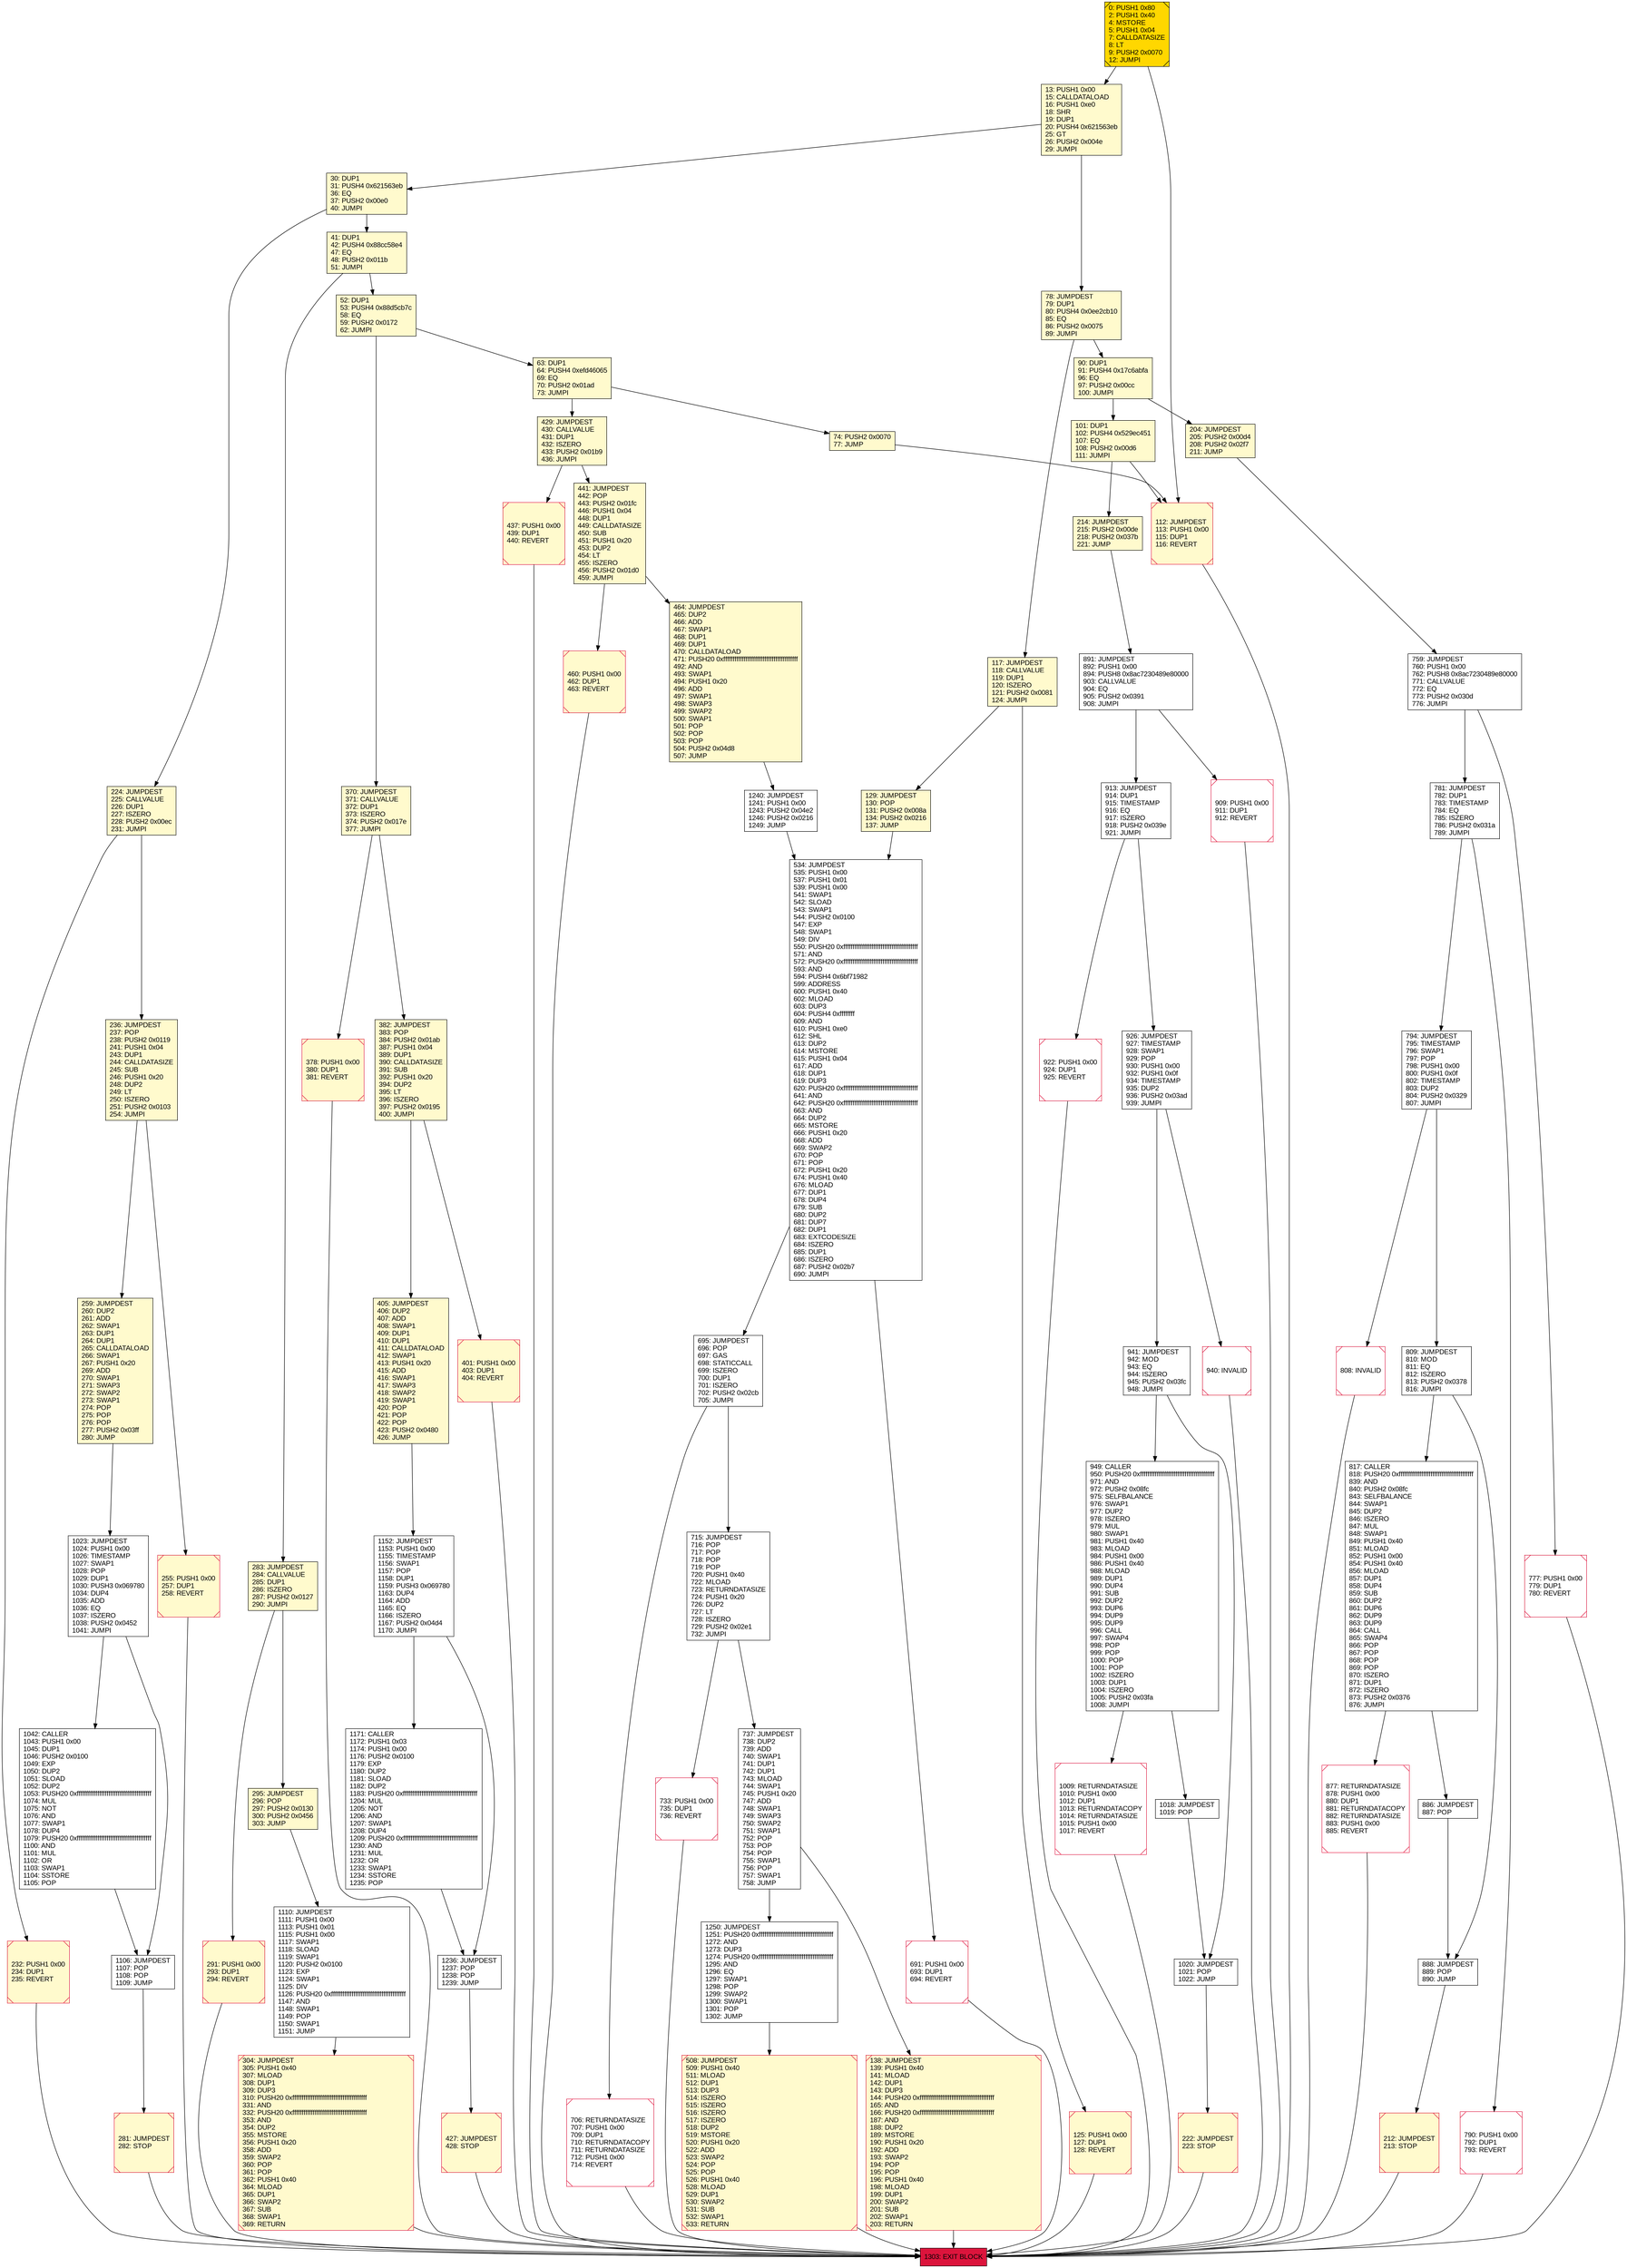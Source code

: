 digraph G {
bgcolor=transparent rankdir=UD;
node [shape=box style=filled color=black fillcolor=white fontname=arial fontcolor=black];
291 [label="291: PUSH1 0x00\l293: DUP1\l294: REVERT\l" fillcolor=lemonchiffon shape=Msquare color=crimson ];
809 [label="809: JUMPDEST\l810: MOD\l811: EQ\l812: ISZERO\l813: PUSH2 0x0378\l816: JUMPI\l" ];
941 [label="941: JUMPDEST\l942: MOD\l943: EQ\l944: ISZERO\l945: PUSH2 0x03fc\l948: JUMPI\l" ];
281 [label="281: JUMPDEST\l282: STOP\l" fillcolor=lemonchiffon shape=Msquare color=crimson ];
283 [label="283: JUMPDEST\l284: CALLVALUE\l285: DUP1\l286: ISZERO\l287: PUSH2 0x0127\l290: JUMPI\l" fillcolor=lemonchiffon ];
1240 [label="1240: JUMPDEST\l1241: PUSH1 0x00\l1243: PUSH2 0x04e2\l1246: PUSH2 0x0216\l1249: JUMP\l" ];
759 [label="759: JUMPDEST\l760: PUSH1 0x00\l762: PUSH8 0x8ac7230489e80000\l771: CALLVALUE\l772: EQ\l773: PUSH2 0x030d\l776: JUMPI\l" ];
90 [label="90: DUP1\l91: PUSH4 0x17c6abfa\l96: EQ\l97: PUSH2 0x00cc\l100: JUMPI\l" fillcolor=lemonchiffon ];
691 [label="691: PUSH1 0x00\l693: DUP1\l694: REVERT\l" shape=Msquare color=crimson ];
940 [label="940: INVALID\l" shape=Msquare color=crimson ];
437 [label="437: PUSH1 0x00\l439: DUP1\l440: REVERT\l" fillcolor=lemonchiffon shape=Msquare color=crimson ];
1110 [label="1110: JUMPDEST\l1111: PUSH1 0x00\l1113: PUSH1 0x01\l1115: PUSH1 0x00\l1117: SWAP1\l1118: SLOAD\l1119: SWAP1\l1120: PUSH2 0x0100\l1123: EXP\l1124: SWAP1\l1125: DIV\l1126: PUSH20 0xffffffffffffffffffffffffffffffffffffffff\l1147: AND\l1148: SWAP1\l1149: POP\l1150: SWAP1\l1151: JUMP\l" ];
1303 [label="1303: EXIT BLOCK\l" fillcolor=crimson ];
808 [label="808: INVALID\l" shape=Msquare color=crimson ];
737 [label="737: JUMPDEST\l738: DUP2\l739: ADD\l740: SWAP1\l741: DUP1\l742: DUP1\l743: MLOAD\l744: SWAP1\l745: PUSH1 0x20\l747: ADD\l748: SWAP1\l749: SWAP3\l750: SWAP2\l751: SWAP1\l752: POP\l753: POP\l754: POP\l755: SWAP1\l756: POP\l757: SWAP1\l758: JUMP\l" ];
1106 [label="1106: JUMPDEST\l1107: POP\l1108: POP\l1109: JUMP\l" ];
78 [label="78: JUMPDEST\l79: DUP1\l80: PUSH4 0x0ee2cb10\l85: EQ\l86: PUSH2 0x0075\l89: JUMPI\l" fillcolor=lemonchiffon ];
429 [label="429: JUMPDEST\l430: CALLVALUE\l431: DUP1\l432: ISZERO\l433: PUSH2 0x01b9\l436: JUMPI\l" fillcolor=lemonchiffon ];
1042 [label="1042: CALLER\l1043: PUSH1 0x00\l1045: DUP1\l1046: PUSH2 0x0100\l1049: EXP\l1050: DUP2\l1051: SLOAD\l1052: DUP2\l1053: PUSH20 0xffffffffffffffffffffffffffffffffffffffff\l1074: MUL\l1075: NOT\l1076: AND\l1077: SWAP1\l1078: DUP4\l1079: PUSH20 0xffffffffffffffffffffffffffffffffffffffff\l1100: AND\l1101: MUL\l1102: OR\l1103: SWAP1\l1104: SSTORE\l1105: POP\l" ];
1236 [label="1236: JUMPDEST\l1237: POP\l1238: POP\l1239: JUMP\l" ];
777 [label="777: PUSH1 0x00\l779: DUP1\l780: REVERT\l" shape=Msquare color=crimson ];
382 [label="382: JUMPDEST\l383: POP\l384: PUSH2 0x01ab\l387: PUSH1 0x04\l389: DUP1\l390: CALLDATASIZE\l391: SUB\l392: PUSH1 0x20\l394: DUP2\l395: LT\l396: ISZERO\l397: PUSH2 0x0195\l400: JUMPI\l" fillcolor=lemonchiffon ];
909 [label="909: PUSH1 0x00\l911: DUP1\l912: REVERT\l" shape=Msquare color=crimson ];
695 [label="695: JUMPDEST\l696: POP\l697: GAS\l698: STATICCALL\l699: ISZERO\l700: DUP1\l701: ISZERO\l702: PUSH2 0x02cb\l705: JUMPI\l" ];
13 [label="13: PUSH1 0x00\l15: CALLDATALOAD\l16: PUSH1 0xe0\l18: SHR\l19: DUP1\l20: PUSH4 0x621563eb\l25: GT\l26: PUSH2 0x004e\l29: JUMPI\l" fillcolor=lemonchiffon ];
891 [label="891: JUMPDEST\l892: PUSH1 0x00\l894: PUSH8 0x8ac7230489e80000\l903: CALLVALUE\l904: EQ\l905: PUSH2 0x0391\l908: JUMPI\l" ];
401 [label="401: PUSH1 0x00\l403: DUP1\l404: REVERT\l" fillcolor=lemonchiffon shape=Msquare color=crimson ];
214 [label="214: JUMPDEST\l215: PUSH2 0x00de\l218: PUSH2 0x037b\l221: JUMP\l" fillcolor=lemonchiffon ];
1250 [label="1250: JUMPDEST\l1251: PUSH20 0xffffffffffffffffffffffffffffffffffffffff\l1272: AND\l1273: DUP3\l1274: PUSH20 0xffffffffffffffffffffffffffffffffffffffff\l1295: AND\l1296: EQ\l1297: SWAP1\l1298: POP\l1299: SWAP2\l1300: SWAP1\l1301: POP\l1302: JUMP\l" ];
790 [label="790: PUSH1 0x00\l792: DUP1\l793: REVERT\l" shape=Msquare color=crimson ];
52 [label="52: DUP1\l53: PUSH4 0x88d5cb7c\l58: EQ\l59: PUSH2 0x0172\l62: JUMPI\l" fillcolor=lemonchiffon ];
117 [label="117: JUMPDEST\l118: CALLVALUE\l119: DUP1\l120: ISZERO\l121: PUSH2 0x0081\l124: JUMPI\l" fillcolor=lemonchiffon ];
63 [label="63: DUP1\l64: PUSH4 0xefd46065\l69: EQ\l70: PUSH2 0x01ad\l73: JUMPI\l" fillcolor=lemonchiffon ];
922 [label="922: PUSH1 0x00\l924: DUP1\l925: REVERT\l" shape=Msquare color=crimson ];
405 [label="405: JUMPDEST\l406: DUP2\l407: ADD\l408: SWAP1\l409: DUP1\l410: DUP1\l411: CALLDATALOAD\l412: SWAP1\l413: PUSH1 0x20\l415: ADD\l416: SWAP1\l417: SWAP3\l418: SWAP2\l419: SWAP1\l420: POP\l421: POP\l422: POP\l423: PUSH2 0x0480\l426: JUMP\l" fillcolor=lemonchiffon ];
464 [label="464: JUMPDEST\l465: DUP2\l466: ADD\l467: SWAP1\l468: DUP1\l469: DUP1\l470: CALLDATALOAD\l471: PUSH20 0xffffffffffffffffffffffffffffffffffffffff\l492: AND\l493: SWAP1\l494: PUSH1 0x20\l496: ADD\l497: SWAP1\l498: SWAP3\l499: SWAP2\l500: SWAP1\l501: POP\l502: POP\l503: POP\l504: PUSH2 0x04d8\l507: JUMP\l" fillcolor=lemonchiffon ];
427 [label="427: JUMPDEST\l428: STOP\l" fillcolor=lemonchiffon shape=Msquare color=crimson ];
212 [label="212: JUMPDEST\l213: STOP\l" fillcolor=lemonchiffon shape=Msquare color=crimson ];
508 [label="508: JUMPDEST\l509: PUSH1 0x40\l511: MLOAD\l512: DUP1\l513: DUP3\l514: ISZERO\l515: ISZERO\l516: ISZERO\l517: ISZERO\l518: DUP2\l519: MSTORE\l520: PUSH1 0x20\l522: ADD\l523: SWAP2\l524: POP\l525: POP\l526: PUSH1 0x40\l528: MLOAD\l529: DUP1\l530: SWAP2\l531: SUB\l532: SWAP1\l533: RETURN\l" fillcolor=lemonchiffon shape=Msquare color=crimson ];
715 [label="715: JUMPDEST\l716: POP\l717: POP\l718: POP\l719: POP\l720: PUSH1 0x40\l722: MLOAD\l723: RETURNDATASIZE\l724: PUSH1 0x20\l726: DUP2\l727: LT\l728: ISZERO\l729: PUSH2 0x02e1\l732: JUMPI\l" ];
0 [label="0: PUSH1 0x80\l2: PUSH1 0x40\l4: MSTORE\l5: PUSH1 0x04\l7: CALLDATASIZE\l8: LT\l9: PUSH2 0x0070\l12: JUMPI\l" fillcolor=lemonchiffon shape=Msquare fillcolor=gold ];
1152 [label="1152: JUMPDEST\l1153: PUSH1 0x00\l1155: TIMESTAMP\l1156: SWAP1\l1157: POP\l1158: DUP1\l1159: PUSH3 0x069780\l1163: DUP4\l1164: ADD\l1165: EQ\l1166: ISZERO\l1167: PUSH2 0x04d4\l1170: JUMPI\l" ];
886 [label="886: JUMPDEST\l887: POP\l" ];
74 [label="74: PUSH2 0x0070\l77: JUMP\l" fillcolor=lemonchiffon ];
232 [label="232: PUSH1 0x00\l234: DUP1\l235: REVERT\l" fillcolor=lemonchiffon shape=Msquare color=crimson ];
222 [label="222: JUMPDEST\l223: STOP\l" fillcolor=lemonchiffon shape=Msquare color=crimson ];
1018 [label="1018: JUMPDEST\l1019: POP\l" ];
295 [label="295: JUMPDEST\l296: POP\l297: PUSH2 0x0130\l300: PUSH2 0x0456\l303: JUMP\l" fillcolor=lemonchiffon ];
781 [label="781: JUMPDEST\l782: DUP1\l783: TIMESTAMP\l784: EQ\l785: ISZERO\l786: PUSH2 0x031a\l789: JUMPI\l" ];
1023 [label="1023: JUMPDEST\l1024: PUSH1 0x00\l1026: TIMESTAMP\l1027: SWAP1\l1028: POP\l1029: DUP1\l1030: PUSH3 0x069780\l1034: DUP4\l1035: ADD\l1036: EQ\l1037: ISZERO\l1038: PUSH2 0x0452\l1041: JUMPI\l" ];
30 [label="30: DUP1\l31: PUSH4 0x621563eb\l36: EQ\l37: PUSH2 0x00e0\l40: JUMPI\l" fillcolor=lemonchiffon ];
817 [label="817: CALLER\l818: PUSH20 0xffffffffffffffffffffffffffffffffffffffff\l839: AND\l840: PUSH2 0x08fc\l843: SELFBALANCE\l844: SWAP1\l845: DUP2\l846: ISZERO\l847: MUL\l848: SWAP1\l849: PUSH1 0x40\l851: MLOAD\l852: PUSH1 0x00\l854: PUSH1 0x40\l856: MLOAD\l857: DUP1\l858: DUP4\l859: SUB\l860: DUP2\l861: DUP6\l862: DUP9\l863: DUP9\l864: CALL\l865: SWAP4\l866: POP\l867: POP\l868: POP\l869: POP\l870: ISZERO\l871: DUP1\l872: ISZERO\l873: PUSH2 0x0376\l876: JUMPI\l" ];
949 [label="949: CALLER\l950: PUSH20 0xffffffffffffffffffffffffffffffffffffffff\l971: AND\l972: PUSH2 0x08fc\l975: SELFBALANCE\l976: SWAP1\l977: DUP2\l978: ISZERO\l979: MUL\l980: SWAP1\l981: PUSH1 0x40\l983: MLOAD\l984: PUSH1 0x00\l986: PUSH1 0x40\l988: MLOAD\l989: DUP1\l990: DUP4\l991: SUB\l992: DUP2\l993: DUP6\l994: DUP9\l995: DUP9\l996: CALL\l997: SWAP4\l998: POP\l999: POP\l1000: POP\l1001: POP\l1002: ISZERO\l1003: DUP1\l1004: ISZERO\l1005: PUSH2 0x03fa\l1008: JUMPI\l" ];
138 [label="138: JUMPDEST\l139: PUSH1 0x40\l141: MLOAD\l142: DUP1\l143: DUP3\l144: PUSH20 0xffffffffffffffffffffffffffffffffffffffff\l165: AND\l166: PUSH20 0xffffffffffffffffffffffffffffffffffffffff\l187: AND\l188: DUP2\l189: MSTORE\l190: PUSH1 0x20\l192: ADD\l193: SWAP2\l194: POP\l195: POP\l196: PUSH1 0x40\l198: MLOAD\l199: DUP1\l200: SWAP2\l201: SUB\l202: SWAP1\l203: RETURN\l" fillcolor=lemonchiffon shape=Msquare color=crimson ];
706 [label="706: RETURNDATASIZE\l707: PUSH1 0x00\l709: DUP1\l710: RETURNDATACOPY\l711: RETURNDATASIZE\l712: PUSH1 0x00\l714: REVERT\l" shape=Msquare color=crimson ];
913 [label="913: JUMPDEST\l914: DUP1\l915: TIMESTAMP\l916: EQ\l917: ISZERO\l918: PUSH2 0x039e\l921: JUMPI\l" ];
378 [label="378: PUSH1 0x00\l380: DUP1\l381: REVERT\l" fillcolor=lemonchiffon shape=Msquare color=crimson ];
1020 [label="1020: JUMPDEST\l1021: POP\l1022: JUMP\l" ];
125 [label="125: PUSH1 0x00\l127: DUP1\l128: REVERT\l" fillcolor=lemonchiffon shape=Msquare color=crimson ];
255 [label="255: PUSH1 0x00\l257: DUP1\l258: REVERT\l" fillcolor=lemonchiffon shape=Msquare color=crimson ];
888 [label="888: JUMPDEST\l889: POP\l890: JUMP\l" ];
41 [label="41: DUP1\l42: PUSH4 0x88cc58e4\l47: EQ\l48: PUSH2 0x011b\l51: JUMPI\l" fillcolor=lemonchiffon ];
129 [label="129: JUMPDEST\l130: POP\l131: PUSH2 0x008a\l134: PUSH2 0x0216\l137: JUMP\l" fillcolor=lemonchiffon ];
304 [label="304: JUMPDEST\l305: PUSH1 0x40\l307: MLOAD\l308: DUP1\l309: DUP3\l310: PUSH20 0xffffffffffffffffffffffffffffffffffffffff\l331: AND\l332: PUSH20 0xffffffffffffffffffffffffffffffffffffffff\l353: AND\l354: DUP2\l355: MSTORE\l356: PUSH1 0x20\l358: ADD\l359: SWAP2\l360: POP\l361: POP\l362: PUSH1 0x40\l364: MLOAD\l365: DUP1\l366: SWAP2\l367: SUB\l368: SWAP1\l369: RETURN\l" fillcolor=lemonchiffon shape=Msquare color=crimson ];
259 [label="259: JUMPDEST\l260: DUP2\l261: ADD\l262: SWAP1\l263: DUP1\l264: DUP1\l265: CALLDATALOAD\l266: SWAP1\l267: PUSH1 0x20\l269: ADD\l270: SWAP1\l271: SWAP3\l272: SWAP2\l273: SWAP1\l274: POP\l275: POP\l276: POP\l277: PUSH2 0x03ff\l280: JUMP\l" fillcolor=lemonchiffon ];
224 [label="224: JUMPDEST\l225: CALLVALUE\l226: DUP1\l227: ISZERO\l228: PUSH2 0x00ec\l231: JUMPI\l" fillcolor=lemonchiffon ];
1009 [label="1009: RETURNDATASIZE\l1010: PUSH1 0x00\l1012: DUP1\l1013: RETURNDATACOPY\l1014: RETURNDATASIZE\l1015: PUSH1 0x00\l1017: REVERT\l" shape=Msquare color=crimson ];
460 [label="460: PUSH1 0x00\l462: DUP1\l463: REVERT\l" fillcolor=lemonchiffon shape=Msquare color=crimson ];
1171 [label="1171: CALLER\l1172: PUSH1 0x03\l1174: PUSH1 0x00\l1176: PUSH2 0x0100\l1179: EXP\l1180: DUP2\l1181: SLOAD\l1182: DUP2\l1183: PUSH20 0xffffffffffffffffffffffffffffffffffffffff\l1204: MUL\l1205: NOT\l1206: AND\l1207: SWAP1\l1208: DUP4\l1209: PUSH20 0xffffffffffffffffffffffffffffffffffffffff\l1230: AND\l1231: MUL\l1232: OR\l1233: SWAP1\l1234: SSTORE\l1235: POP\l" ];
534 [label="534: JUMPDEST\l535: PUSH1 0x00\l537: PUSH1 0x01\l539: PUSH1 0x00\l541: SWAP1\l542: SLOAD\l543: SWAP1\l544: PUSH2 0x0100\l547: EXP\l548: SWAP1\l549: DIV\l550: PUSH20 0xffffffffffffffffffffffffffffffffffffffff\l571: AND\l572: PUSH20 0xffffffffffffffffffffffffffffffffffffffff\l593: AND\l594: PUSH4 0x6bf71982\l599: ADDRESS\l600: PUSH1 0x40\l602: MLOAD\l603: DUP3\l604: PUSH4 0xffffffff\l609: AND\l610: PUSH1 0xe0\l612: SHL\l613: DUP2\l614: MSTORE\l615: PUSH1 0x04\l617: ADD\l618: DUP1\l619: DUP3\l620: PUSH20 0xffffffffffffffffffffffffffffffffffffffff\l641: AND\l642: PUSH20 0xffffffffffffffffffffffffffffffffffffffff\l663: AND\l664: DUP2\l665: MSTORE\l666: PUSH1 0x20\l668: ADD\l669: SWAP2\l670: POP\l671: POP\l672: PUSH1 0x20\l674: PUSH1 0x40\l676: MLOAD\l677: DUP1\l678: DUP4\l679: SUB\l680: DUP2\l681: DUP7\l682: DUP1\l683: EXTCODESIZE\l684: ISZERO\l685: DUP1\l686: ISZERO\l687: PUSH2 0x02b7\l690: JUMPI\l" ];
794 [label="794: JUMPDEST\l795: TIMESTAMP\l796: SWAP1\l797: POP\l798: PUSH1 0x00\l800: PUSH1 0x0f\l802: TIMESTAMP\l803: DUP2\l804: PUSH2 0x0329\l807: JUMPI\l" ];
112 [label="112: JUMPDEST\l113: PUSH1 0x00\l115: DUP1\l116: REVERT\l" fillcolor=lemonchiffon shape=Msquare color=crimson ];
204 [label="204: JUMPDEST\l205: PUSH2 0x00d4\l208: PUSH2 0x02f7\l211: JUMP\l" fillcolor=lemonchiffon ];
877 [label="877: RETURNDATASIZE\l878: PUSH1 0x00\l880: DUP1\l881: RETURNDATACOPY\l882: RETURNDATASIZE\l883: PUSH1 0x00\l885: REVERT\l" shape=Msquare color=crimson ];
101 [label="101: DUP1\l102: PUSH4 0x529ec451\l107: EQ\l108: PUSH2 0x00d6\l111: JUMPI\l" fillcolor=lemonchiffon ];
236 [label="236: JUMPDEST\l237: POP\l238: PUSH2 0x0119\l241: PUSH1 0x04\l243: DUP1\l244: CALLDATASIZE\l245: SUB\l246: PUSH1 0x20\l248: DUP2\l249: LT\l250: ISZERO\l251: PUSH2 0x0103\l254: JUMPI\l" fillcolor=lemonchiffon ];
733 [label="733: PUSH1 0x00\l735: DUP1\l736: REVERT\l" shape=Msquare color=crimson ];
926 [label="926: JUMPDEST\l927: TIMESTAMP\l928: SWAP1\l929: POP\l930: PUSH1 0x00\l932: PUSH1 0x0f\l934: TIMESTAMP\l935: DUP2\l936: PUSH2 0x03ad\l939: JUMPI\l" ];
441 [label="441: JUMPDEST\l442: POP\l443: PUSH2 0x01fc\l446: PUSH1 0x04\l448: DUP1\l449: CALLDATASIZE\l450: SUB\l451: PUSH1 0x20\l453: DUP2\l454: LT\l455: ISZERO\l456: PUSH2 0x01d0\l459: JUMPI\l" fillcolor=lemonchiffon ];
370 [label="370: JUMPDEST\l371: CALLVALUE\l372: DUP1\l373: ISZERO\l374: PUSH2 0x017e\l377: JUMPI\l" fillcolor=lemonchiffon ];
437 -> 1303;
940 -> 1303;
691 -> 1303;
429 -> 437;
101 -> 112;
283 -> 291;
1018 -> 1020;
817 -> 886;
129 -> 534;
886 -> 888;
949 -> 1018;
888 -> 212;
817 -> 877;
236 -> 255;
63 -> 429;
401 -> 1303;
427 -> 1303;
922 -> 1303;
737 -> 1250;
30 -> 41;
30 -> 224;
259 -> 1023;
1152 -> 1171;
0 -> 112;
909 -> 1303;
949 -> 1009;
759 -> 781;
441 -> 464;
255 -> 1303;
1023 -> 1042;
101 -> 214;
941 -> 1020;
212 -> 1303;
41 -> 52;
117 -> 129;
941 -> 949;
222 -> 1303;
232 -> 1303;
534 -> 695;
877 -> 1303;
13 -> 30;
112 -> 1303;
117 -> 125;
794 -> 808;
90 -> 204;
891 -> 913;
733 -> 1303;
695 -> 715;
41 -> 283;
926 -> 940;
304 -> 1303;
695 -> 706;
460 -> 1303;
794 -> 809;
405 -> 1152;
808 -> 1303;
52 -> 63;
214 -> 891;
1042 -> 1106;
78 -> 90;
1020 -> 222;
441 -> 460;
1106 -> 281;
291 -> 1303;
382 -> 405;
281 -> 1303;
382 -> 401;
224 -> 236;
891 -> 909;
236 -> 259;
790 -> 1303;
1236 -> 427;
78 -> 117;
370 -> 378;
759 -> 777;
913 -> 926;
13 -> 78;
224 -> 232;
464 -> 1240;
74 -> 112;
715 -> 733;
781 -> 794;
777 -> 1303;
737 -> 138;
283 -> 295;
52 -> 370;
1023 -> 1106;
125 -> 1303;
378 -> 1303;
138 -> 1303;
706 -> 1303;
370 -> 382;
809 -> 888;
508 -> 1303;
715 -> 737;
1152 -> 1236;
295 -> 1110;
809 -> 817;
534 -> 691;
913 -> 922;
429 -> 441;
90 -> 101;
1171 -> 1236;
63 -> 74;
0 -> 13;
1110 -> 304;
926 -> 941;
1250 -> 508;
781 -> 790;
204 -> 759;
1009 -> 1303;
1240 -> 534;
}
